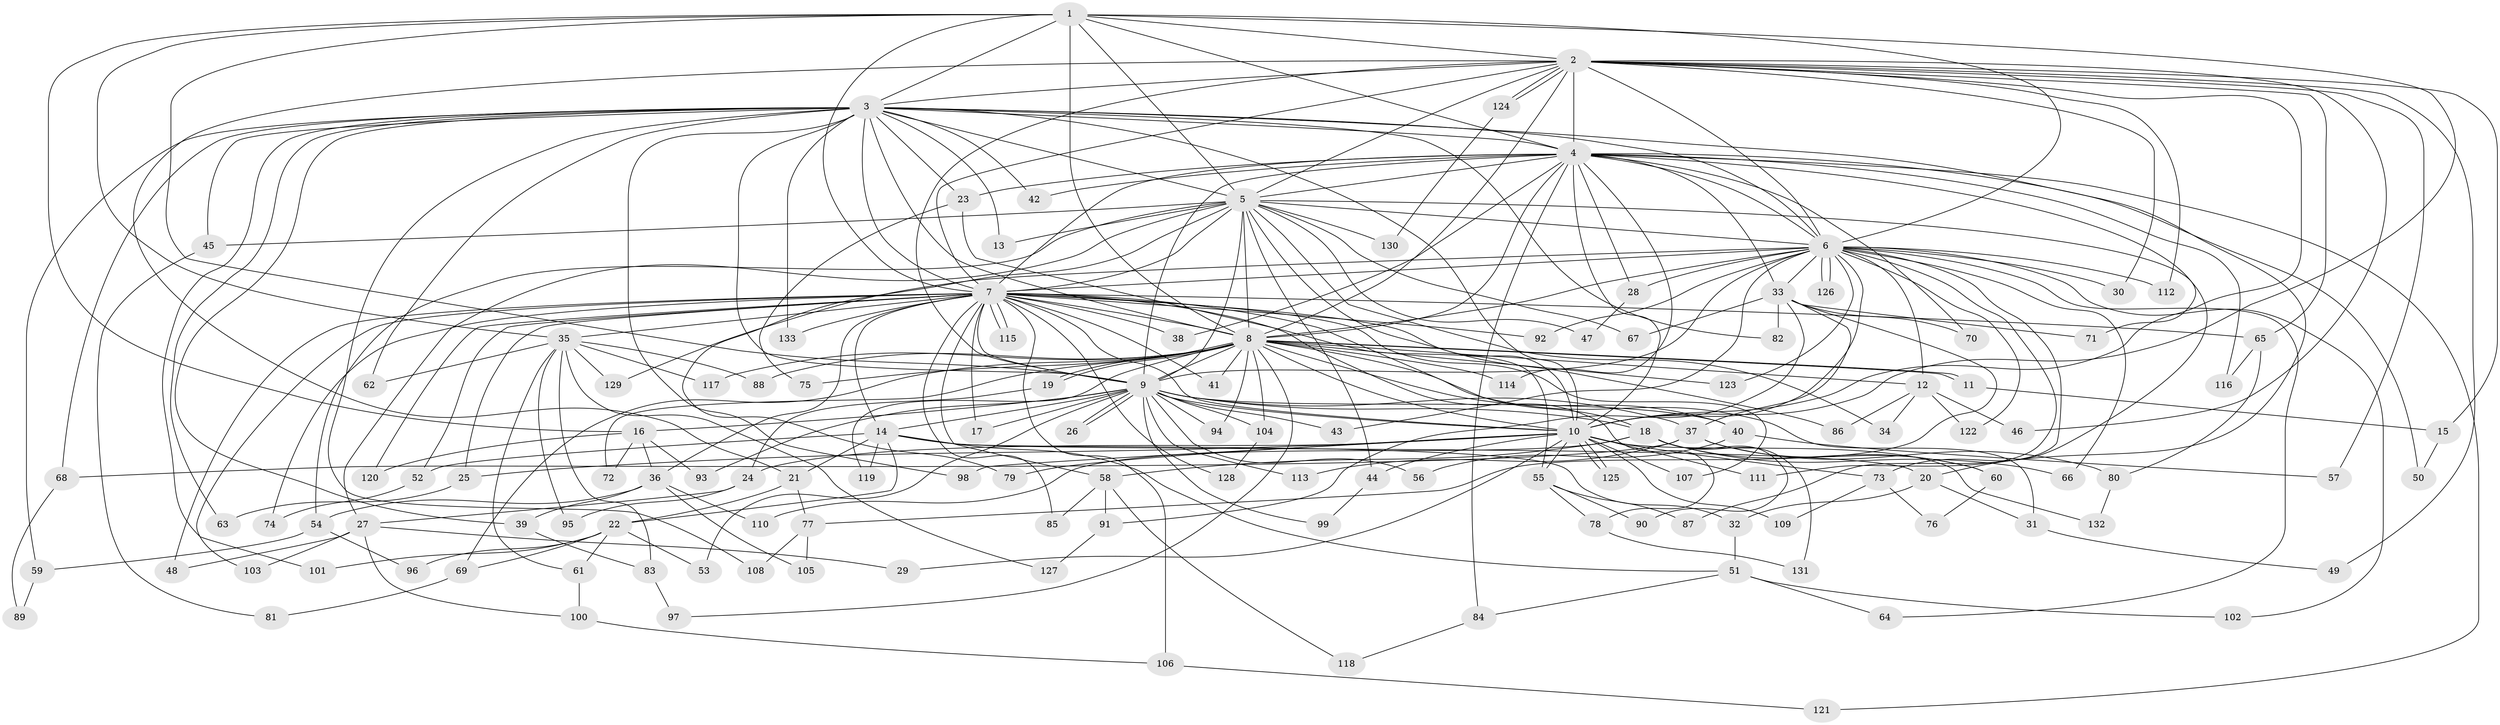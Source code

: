 // coarse degree distribution, {21: 0.009433962264150943, 16: 0.009433962264150943, 24: 0.018867924528301886, 20: 0.009433962264150943, 34: 0.009433962264150943, 27: 0.009433962264150943, 23: 0.009433962264150943, 22: 0.009433962264150943, 3: 0.1320754716981132, 6: 0.018867924528301886, 2: 0.6132075471698113, 10: 0.009433962264150943, 8: 0.02830188679245283, 4: 0.04716981132075472, 7: 0.018867924528301886, 11: 0.009433962264150943, 5: 0.03773584905660377}
// Generated by graph-tools (version 1.1) at 2025/23/03/03/25 07:23:36]
// undirected, 133 vertices, 291 edges
graph export_dot {
graph [start="1"]
  node [color=gray90,style=filled];
  1;
  2;
  3;
  4;
  5;
  6;
  7;
  8;
  9;
  10;
  11;
  12;
  13;
  14;
  15;
  16;
  17;
  18;
  19;
  20;
  21;
  22;
  23;
  24;
  25;
  26;
  27;
  28;
  29;
  30;
  31;
  32;
  33;
  34;
  35;
  36;
  37;
  38;
  39;
  40;
  41;
  42;
  43;
  44;
  45;
  46;
  47;
  48;
  49;
  50;
  51;
  52;
  53;
  54;
  55;
  56;
  57;
  58;
  59;
  60;
  61;
  62;
  63;
  64;
  65;
  66;
  67;
  68;
  69;
  70;
  71;
  72;
  73;
  74;
  75;
  76;
  77;
  78;
  79;
  80;
  81;
  82;
  83;
  84;
  85;
  86;
  87;
  88;
  89;
  90;
  91;
  92;
  93;
  94;
  95;
  96;
  97;
  98;
  99;
  100;
  101;
  102;
  103;
  104;
  105;
  106;
  107;
  108;
  109;
  110;
  111;
  112;
  113;
  114;
  115;
  116;
  117;
  118;
  119;
  120;
  121;
  122;
  123;
  124;
  125;
  126;
  127;
  128;
  129;
  130;
  131;
  132;
  133;
  1 -- 2;
  1 -- 3;
  1 -- 4;
  1 -- 5;
  1 -- 6;
  1 -- 7;
  1 -- 8;
  1 -- 9;
  1 -- 10;
  1 -- 16;
  1 -- 35;
  2 -- 3;
  2 -- 4;
  2 -- 5;
  2 -- 6;
  2 -- 7;
  2 -- 8;
  2 -- 9;
  2 -- 10;
  2 -- 15;
  2 -- 21;
  2 -- 30;
  2 -- 46;
  2 -- 49;
  2 -- 57;
  2 -- 65;
  2 -- 112;
  2 -- 124;
  2 -- 124;
  3 -- 4;
  3 -- 5;
  3 -- 6;
  3 -- 7;
  3 -- 8;
  3 -- 9;
  3 -- 10;
  3 -- 13;
  3 -- 20;
  3 -- 23;
  3 -- 39;
  3 -- 42;
  3 -- 45;
  3 -- 59;
  3 -- 62;
  3 -- 63;
  3 -- 68;
  3 -- 82;
  3 -- 98;
  3 -- 101;
  3 -- 108;
  3 -- 133;
  4 -- 5;
  4 -- 6;
  4 -- 7;
  4 -- 8;
  4 -- 9;
  4 -- 10;
  4 -- 23;
  4 -- 28;
  4 -- 33;
  4 -- 38;
  4 -- 42;
  4 -- 50;
  4 -- 70;
  4 -- 71;
  4 -- 84;
  4 -- 114;
  4 -- 116;
  4 -- 121;
  5 -- 6;
  5 -- 7;
  5 -- 8;
  5 -- 9;
  5 -- 10;
  5 -- 13;
  5 -- 27;
  5 -- 34;
  5 -- 44;
  5 -- 45;
  5 -- 47;
  5 -- 54;
  5 -- 67;
  5 -- 73;
  5 -- 79;
  5 -- 130;
  6 -- 7;
  6 -- 8;
  6 -- 9;
  6 -- 10;
  6 -- 12;
  6 -- 28;
  6 -- 30;
  6 -- 33;
  6 -- 43;
  6 -- 64;
  6 -- 66;
  6 -- 87;
  6 -- 92;
  6 -- 102;
  6 -- 111;
  6 -- 112;
  6 -- 122;
  6 -- 123;
  6 -- 126;
  6 -- 126;
  6 -- 129;
  7 -- 8;
  7 -- 9;
  7 -- 10;
  7 -- 14;
  7 -- 17;
  7 -- 18;
  7 -- 25;
  7 -- 35;
  7 -- 36;
  7 -- 38;
  7 -- 41;
  7 -- 48;
  7 -- 52;
  7 -- 58;
  7 -- 65;
  7 -- 74;
  7 -- 78;
  7 -- 85;
  7 -- 86;
  7 -- 92;
  7 -- 103;
  7 -- 106;
  7 -- 107;
  7 -- 115;
  7 -- 115;
  7 -- 120;
  7 -- 128;
  7 -- 133;
  8 -- 9;
  8 -- 10;
  8 -- 11;
  8 -- 11;
  8 -- 12;
  8 -- 19;
  8 -- 19;
  8 -- 31;
  8 -- 40;
  8 -- 41;
  8 -- 69;
  8 -- 72;
  8 -- 75;
  8 -- 88;
  8 -- 94;
  8 -- 97;
  8 -- 104;
  8 -- 114;
  8 -- 117;
  8 -- 119;
  8 -- 123;
  9 -- 10;
  9 -- 14;
  9 -- 16;
  9 -- 17;
  9 -- 18;
  9 -- 26;
  9 -- 26;
  9 -- 37;
  9 -- 40;
  9 -- 43;
  9 -- 53;
  9 -- 56;
  9 -- 93;
  9 -- 94;
  9 -- 99;
  9 -- 104;
  9 -- 113;
  10 -- 24;
  10 -- 25;
  10 -- 29;
  10 -- 44;
  10 -- 55;
  10 -- 73;
  10 -- 79;
  10 -- 98;
  10 -- 107;
  10 -- 109;
  10 -- 111;
  10 -- 125;
  10 -- 125;
  10 -- 132;
  11 -- 15;
  12 -- 34;
  12 -- 46;
  12 -- 86;
  12 -- 122;
  14 -- 20;
  14 -- 21;
  14 -- 22;
  14 -- 32;
  14 -- 51;
  14 -- 52;
  14 -- 119;
  15 -- 50;
  16 -- 36;
  16 -- 72;
  16 -- 93;
  16 -- 120;
  18 -- 58;
  18 -- 60;
  18 -- 66;
  18 -- 90;
  18 -- 110;
  18 -- 131;
  19 -- 24;
  20 -- 31;
  20 -- 32;
  21 -- 22;
  21 -- 77;
  22 -- 53;
  22 -- 61;
  22 -- 69;
  22 -- 96;
  22 -- 101;
  23 -- 55;
  23 -- 75;
  24 -- 27;
  24 -- 95;
  25 -- 63;
  27 -- 29;
  27 -- 48;
  27 -- 100;
  27 -- 103;
  28 -- 47;
  31 -- 49;
  32 -- 51;
  33 -- 37;
  33 -- 67;
  33 -- 70;
  33 -- 71;
  33 -- 77;
  33 -- 82;
  33 -- 91;
  35 -- 61;
  35 -- 62;
  35 -- 83;
  35 -- 88;
  35 -- 95;
  35 -- 117;
  35 -- 127;
  35 -- 129;
  36 -- 39;
  36 -- 54;
  36 -- 105;
  36 -- 110;
  37 -- 60;
  37 -- 68;
  37 -- 80;
  37 -- 113;
  39 -- 83;
  40 -- 56;
  40 -- 57;
  44 -- 99;
  45 -- 81;
  51 -- 64;
  51 -- 84;
  51 -- 102;
  52 -- 74;
  54 -- 59;
  54 -- 96;
  55 -- 78;
  55 -- 87;
  55 -- 90;
  58 -- 85;
  58 -- 91;
  58 -- 118;
  59 -- 89;
  60 -- 76;
  61 -- 100;
  65 -- 80;
  65 -- 116;
  68 -- 89;
  69 -- 81;
  73 -- 76;
  73 -- 109;
  77 -- 105;
  77 -- 108;
  78 -- 131;
  80 -- 132;
  83 -- 97;
  84 -- 118;
  91 -- 127;
  100 -- 106;
  104 -- 128;
  106 -- 121;
  124 -- 130;
}
